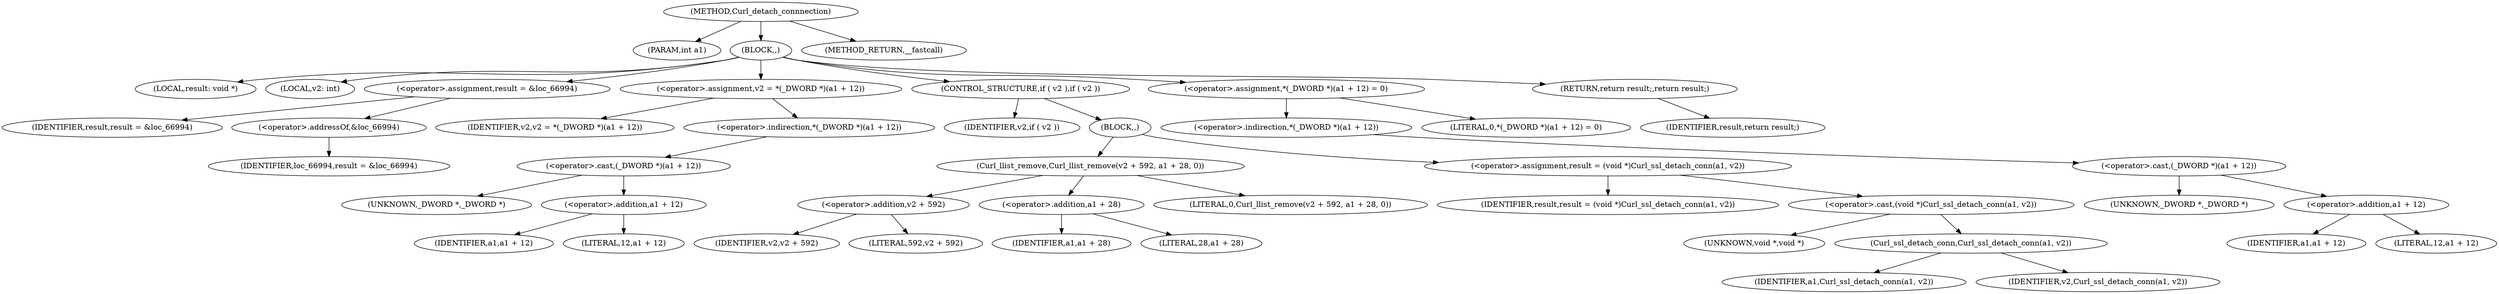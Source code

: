 digraph Curl_detach_connnection {  
"1000103" [label = "(METHOD,Curl_detach_connnection)" ]
"1000104" [label = "(PARAM,int a1)" ]
"1000105" [label = "(BLOCK,,)" ]
"1000106" [label = "(LOCAL,result: void *)" ]
"1000107" [label = "(LOCAL,v2: int)" ]
"1000108" [label = "(<operator>.assignment,result = &loc_66994)" ]
"1000109" [label = "(IDENTIFIER,result,result = &loc_66994)" ]
"1000110" [label = "(<operator>.addressOf,&loc_66994)" ]
"1000111" [label = "(IDENTIFIER,loc_66994,result = &loc_66994)" ]
"1000112" [label = "(<operator>.assignment,v2 = *(_DWORD *)(a1 + 12))" ]
"1000113" [label = "(IDENTIFIER,v2,v2 = *(_DWORD *)(a1 + 12))" ]
"1000114" [label = "(<operator>.indirection,*(_DWORD *)(a1 + 12))" ]
"1000115" [label = "(<operator>.cast,(_DWORD *)(a1 + 12))" ]
"1000116" [label = "(UNKNOWN,_DWORD *,_DWORD *)" ]
"1000117" [label = "(<operator>.addition,a1 + 12)" ]
"1000118" [label = "(IDENTIFIER,a1,a1 + 12)" ]
"1000119" [label = "(LITERAL,12,a1 + 12)" ]
"1000120" [label = "(CONTROL_STRUCTURE,if ( v2 ),if ( v2 ))" ]
"1000121" [label = "(IDENTIFIER,v2,if ( v2 ))" ]
"1000122" [label = "(BLOCK,,)" ]
"1000123" [label = "(Curl_llist_remove,Curl_llist_remove(v2 + 592, a1 + 28, 0))" ]
"1000124" [label = "(<operator>.addition,v2 + 592)" ]
"1000125" [label = "(IDENTIFIER,v2,v2 + 592)" ]
"1000126" [label = "(LITERAL,592,v2 + 592)" ]
"1000127" [label = "(<operator>.addition,a1 + 28)" ]
"1000128" [label = "(IDENTIFIER,a1,a1 + 28)" ]
"1000129" [label = "(LITERAL,28,a1 + 28)" ]
"1000130" [label = "(LITERAL,0,Curl_llist_remove(v2 + 592, a1 + 28, 0))" ]
"1000131" [label = "(<operator>.assignment,result = (void *)Curl_ssl_detach_conn(a1, v2))" ]
"1000132" [label = "(IDENTIFIER,result,result = (void *)Curl_ssl_detach_conn(a1, v2))" ]
"1000133" [label = "(<operator>.cast,(void *)Curl_ssl_detach_conn(a1, v2))" ]
"1000134" [label = "(UNKNOWN,void *,void *)" ]
"1000135" [label = "(Curl_ssl_detach_conn,Curl_ssl_detach_conn(a1, v2))" ]
"1000136" [label = "(IDENTIFIER,a1,Curl_ssl_detach_conn(a1, v2))" ]
"1000137" [label = "(IDENTIFIER,v2,Curl_ssl_detach_conn(a1, v2))" ]
"1000138" [label = "(<operator>.assignment,*(_DWORD *)(a1 + 12) = 0)" ]
"1000139" [label = "(<operator>.indirection,*(_DWORD *)(a1 + 12))" ]
"1000140" [label = "(<operator>.cast,(_DWORD *)(a1 + 12))" ]
"1000141" [label = "(UNKNOWN,_DWORD *,_DWORD *)" ]
"1000142" [label = "(<operator>.addition,a1 + 12)" ]
"1000143" [label = "(IDENTIFIER,a1,a1 + 12)" ]
"1000144" [label = "(LITERAL,12,a1 + 12)" ]
"1000145" [label = "(LITERAL,0,*(_DWORD *)(a1 + 12) = 0)" ]
"1000146" [label = "(RETURN,return result;,return result;)" ]
"1000147" [label = "(IDENTIFIER,result,return result;)" ]
"1000148" [label = "(METHOD_RETURN,__fastcall)" ]
  "1000103" -> "1000104" 
  "1000103" -> "1000105" 
  "1000103" -> "1000148" 
  "1000105" -> "1000106" 
  "1000105" -> "1000107" 
  "1000105" -> "1000108" 
  "1000105" -> "1000112" 
  "1000105" -> "1000120" 
  "1000105" -> "1000138" 
  "1000105" -> "1000146" 
  "1000108" -> "1000109" 
  "1000108" -> "1000110" 
  "1000110" -> "1000111" 
  "1000112" -> "1000113" 
  "1000112" -> "1000114" 
  "1000114" -> "1000115" 
  "1000115" -> "1000116" 
  "1000115" -> "1000117" 
  "1000117" -> "1000118" 
  "1000117" -> "1000119" 
  "1000120" -> "1000121" 
  "1000120" -> "1000122" 
  "1000122" -> "1000123" 
  "1000122" -> "1000131" 
  "1000123" -> "1000124" 
  "1000123" -> "1000127" 
  "1000123" -> "1000130" 
  "1000124" -> "1000125" 
  "1000124" -> "1000126" 
  "1000127" -> "1000128" 
  "1000127" -> "1000129" 
  "1000131" -> "1000132" 
  "1000131" -> "1000133" 
  "1000133" -> "1000134" 
  "1000133" -> "1000135" 
  "1000135" -> "1000136" 
  "1000135" -> "1000137" 
  "1000138" -> "1000139" 
  "1000138" -> "1000145" 
  "1000139" -> "1000140" 
  "1000140" -> "1000141" 
  "1000140" -> "1000142" 
  "1000142" -> "1000143" 
  "1000142" -> "1000144" 
  "1000146" -> "1000147" 
}
